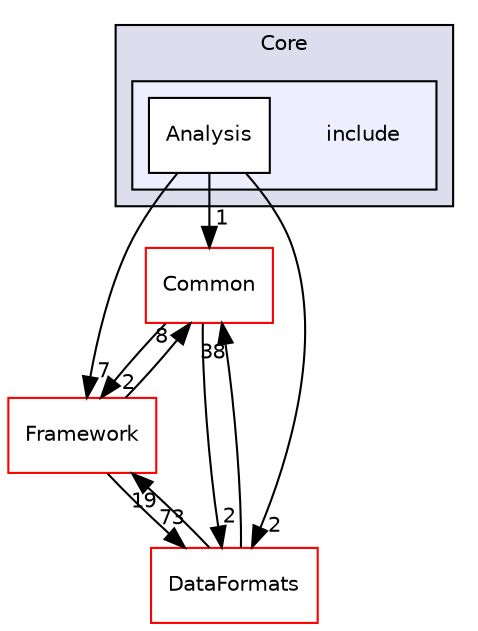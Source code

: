 digraph "/home/travis/build/AliceO2Group/AliceO2/Analysis/Core/include" {
  bgcolor=transparent;
  compound=true
  node [ fontsize="10", fontname="Helvetica"];
  edge [ labelfontsize="10", labelfontname="Helvetica"];
  subgraph clusterdir_8d04f135a1eb0fdc4d561ef87bbea216 {
    graph [ bgcolor="#ddddee", pencolor="black", label="Core" fontname="Helvetica", fontsize="10", URL="dir_8d04f135a1eb0fdc4d561ef87bbea216.html"]
  subgraph clusterdir_274fe3752ccf4650a409a1923e2644ec {
    graph [ bgcolor="#eeeeff", pencolor="black", label="" URL="dir_274fe3752ccf4650a409a1923e2644ec.html"];
    dir_274fe3752ccf4650a409a1923e2644ec [shape=plaintext label="include"];
    dir_ed66da7fe12d7221afdbb293927c7e6a [shape=box label="Analysis" color="black" fillcolor="white" style="filled" URL="dir_ed66da7fe12d7221afdbb293927c7e6a.html"];
  }
  }
  dir_4ab6b4cc6a7edbff49100e9123df213f [shape=box label="Common" color="red" URL="dir_4ab6b4cc6a7edbff49100e9123df213f.html"];
  dir_bcbb2cf9a3d3d83e5515c82071a07177 [shape=box label="Framework" color="red" URL="dir_bcbb2cf9a3d3d83e5515c82071a07177.html"];
  dir_2171f7ec022c5423887b07c69b2f5b48 [shape=box label="DataFormats" color="red" URL="dir_2171f7ec022c5423887b07c69b2f5b48.html"];
  dir_ed66da7fe12d7221afdbb293927c7e6a->dir_4ab6b4cc6a7edbff49100e9123df213f [headlabel="1", labeldistance=1.5 headhref="dir_000007_000036.html"];
  dir_ed66da7fe12d7221afdbb293927c7e6a->dir_bcbb2cf9a3d3d83e5515c82071a07177 [headlabel="7", labeldistance=1.5 headhref="dir_000007_000063.html"];
  dir_ed66da7fe12d7221afdbb293927c7e6a->dir_2171f7ec022c5423887b07c69b2f5b48 [headlabel="2", labeldistance=1.5 headhref="dir_000007_000090.html"];
  dir_4ab6b4cc6a7edbff49100e9123df213f->dir_bcbb2cf9a3d3d83e5515c82071a07177 [headlabel="2", labeldistance=1.5 headhref="dir_000036_000063.html"];
  dir_4ab6b4cc6a7edbff49100e9123df213f->dir_2171f7ec022c5423887b07c69b2f5b48 [headlabel="2", labeldistance=1.5 headhref="dir_000036_000090.html"];
  dir_bcbb2cf9a3d3d83e5515c82071a07177->dir_4ab6b4cc6a7edbff49100e9123df213f [headlabel="8", labeldistance=1.5 headhref="dir_000063_000036.html"];
  dir_bcbb2cf9a3d3d83e5515c82071a07177->dir_2171f7ec022c5423887b07c69b2f5b48 [headlabel="73", labeldistance=1.5 headhref="dir_000063_000090.html"];
  dir_2171f7ec022c5423887b07c69b2f5b48->dir_4ab6b4cc6a7edbff49100e9123df213f [headlabel="38", labeldistance=1.5 headhref="dir_000090_000036.html"];
  dir_2171f7ec022c5423887b07c69b2f5b48->dir_bcbb2cf9a3d3d83e5515c82071a07177 [headlabel="19", labeldistance=1.5 headhref="dir_000090_000063.html"];
}
